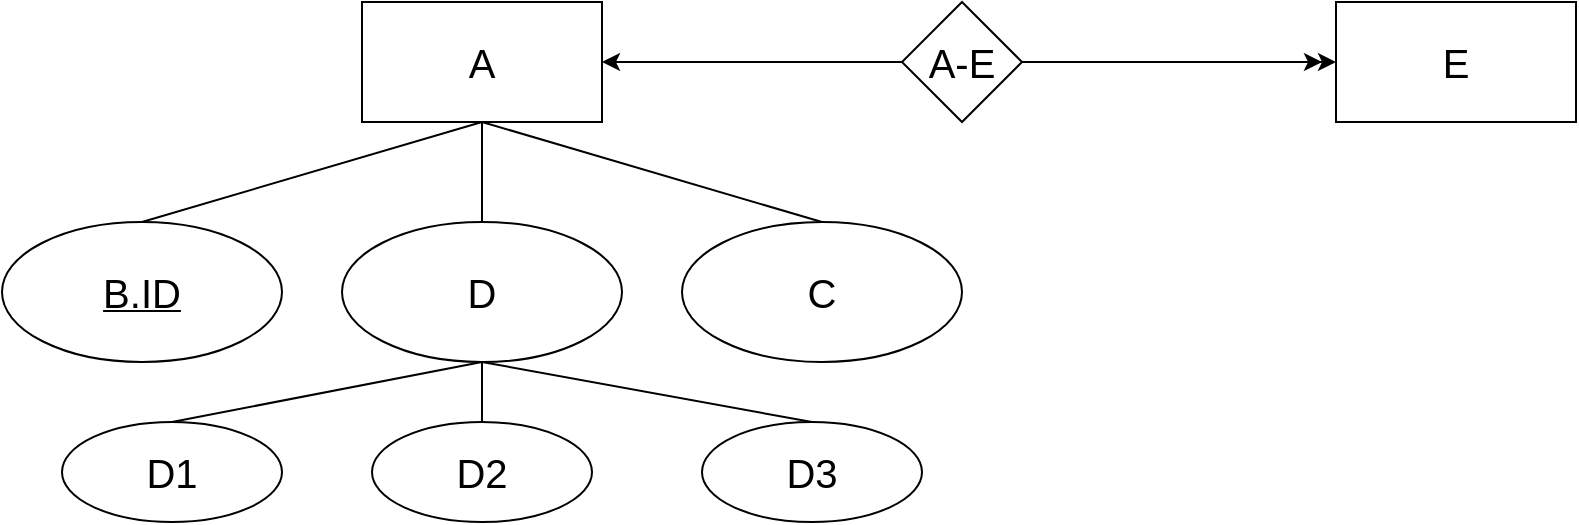 <mxfile version="26.1.0">
  <diagram name="1 oldal" id="Lfw7uH7mR_dwtOn-PWIH">
    <mxGraphModel dx="1400" dy="744" grid="1" gridSize="10" guides="1" tooltips="1" connect="1" arrows="1" fold="1" page="1" pageScale="1" pageWidth="827" pageHeight="1169" math="0" shadow="0">
      <root>
        <mxCell id="0" />
        <mxCell id="1" parent="0" />
        <mxCell id="7MCUvtR1y5PKWnJzMDMS-5" value="&lt;font style=&quot;font-size: 20px;&quot;&gt;A&lt;/font&gt;" style="rounded=0;whiteSpace=wrap;html=1;" vertex="1" parent="1">
          <mxGeometry x="340" y="210" width="120" height="60" as="geometry" />
        </mxCell>
        <mxCell id="7MCUvtR1y5PKWnJzMDMS-29" value="&lt;font style=&quot;font-size: 20px;&quot;&gt;E&lt;/font&gt;" style="rounded=0;whiteSpace=wrap;html=1;" vertex="1" parent="1">
          <mxGeometry x="827" y="210" width="120" height="60" as="geometry" />
        </mxCell>
        <mxCell id="7MCUvtR1y5PKWnJzMDMS-43" value="" style="endArrow=classic;startArrow=classic;html=1;rounded=0;entryX=1;entryY=0.5;entryDx=0;entryDy=0;exitX=0;exitY=0.5;exitDx=0;exitDy=0;" edge="1" parent="1" source="7MCUvtR1y5PKWnJzMDMS-29" target="7MCUvtR1y5PKWnJzMDMS-5">
          <mxGeometry width="50" height="50" relative="1" as="geometry">
            <mxPoint x="710" y="239.47" as="sourcePoint" />
            <mxPoint x="610" y="239.47" as="targetPoint" />
          </mxGeometry>
        </mxCell>
        <mxCell id="7MCUvtR1y5PKWnJzMDMS-44" value="&lt;font style=&quot;font-size: 20px;&quot;&gt;A-E&lt;/font&gt;" style="rhombus;whiteSpace=wrap;html=1;" vertex="1" parent="1">
          <mxGeometry x="610" y="210" width="60" height="60" as="geometry" />
        </mxCell>
        <mxCell id="7MCUvtR1y5PKWnJzMDMS-45" value="&lt;u&gt;&lt;font style=&quot;font-size: 20px;&quot;&gt;B.ID&lt;/font&gt;&lt;/u&gt;" style="ellipse;whiteSpace=wrap;html=1;" vertex="1" parent="1">
          <mxGeometry x="160" y="320" width="140" height="70" as="geometry" />
        </mxCell>
        <mxCell id="7MCUvtR1y5PKWnJzMDMS-46" value="&lt;font style=&quot;font-size: 20px;&quot;&gt;D&lt;/font&gt;" style="ellipse;whiteSpace=wrap;html=1;" vertex="1" parent="1">
          <mxGeometry x="330" y="320" width="140" height="70" as="geometry" />
        </mxCell>
        <mxCell id="7MCUvtR1y5PKWnJzMDMS-47" value="&lt;font style=&quot;font-size: 20px;&quot;&gt;C&lt;/font&gt;" style="ellipse;whiteSpace=wrap;html=1;" vertex="1" parent="1">
          <mxGeometry x="500" y="320" width="140" height="70" as="geometry" />
        </mxCell>
        <mxCell id="7MCUvtR1y5PKWnJzMDMS-48" value="" style="endArrow=none;html=1;rounded=0;exitX=0.5;exitY=0;exitDx=0;exitDy=0;entryX=0.5;entryY=1;entryDx=0;entryDy=0;" edge="1" parent="1" source="7MCUvtR1y5PKWnJzMDMS-46" target="7MCUvtR1y5PKWnJzMDMS-5">
          <mxGeometry width="50" height="50" relative="1" as="geometry">
            <mxPoint x="480" y="280" as="sourcePoint" />
            <mxPoint x="530" y="230" as="targetPoint" />
          </mxGeometry>
        </mxCell>
        <mxCell id="7MCUvtR1y5PKWnJzMDMS-49" value="" style="endArrow=none;html=1;rounded=0;exitX=0.5;exitY=0;exitDx=0;exitDy=0;entryX=0.5;entryY=1;entryDx=0;entryDy=0;" edge="1" parent="1" source="7MCUvtR1y5PKWnJzMDMS-47" target="7MCUvtR1y5PKWnJzMDMS-5">
          <mxGeometry width="50" height="50" relative="1" as="geometry">
            <mxPoint x="410" y="330" as="sourcePoint" />
            <mxPoint x="410" y="280" as="targetPoint" />
          </mxGeometry>
        </mxCell>
        <mxCell id="7MCUvtR1y5PKWnJzMDMS-50" value="" style="endArrow=none;html=1;rounded=0;exitX=0.5;exitY=0;exitDx=0;exitDy=0;entryX=0.5;entryY=1;entryDx=0;entryDy=0;" edge="1" parent="1" source="7MCUvtR1y5PKWnJzMDMS-45" target="7MCUvtR1y5PKWnJzMDMS-5">
          <mxGeometry width="50" height="50" relative="1" as="geometry">
            <mxPoint x="420" y="340" as="sourcePoint" />
            <mxPoint x="420" y="290" as="targetPoint" />
          </mxGeometry>
        </mxCell>
        <mxCell id="7MCUvtR1y5PKWnJzMDMS-51" value="&lt;font style=&quot;font-size: 20px;&quot;&gt;D3&lt;/font&gt;" style="ellipse;whiteSpace=wrap;html=1;" vertex="1" parent="1">
          <mxGeometry x="510" y="420" width="110" height="50" as="geometry" />
        </mxCell>
        <mxCell id="7MCUvtR1y5PKWnJzMDMS-52" value="&lt;font style=&quot;font-size: 20px;&quot;&gt;D2&lt;/font&gt;" style="ellipse;whiteSpace=wrap;html=1;" vertex="1" parent="1">
          <mxGeometry x="345" y="420" width="110" height="50" as="geometry" />
        </mxCell>
        <mxCell id="7MCUvtR1y5PKWnJzMDMS-53" value="&lt;font style=&quot;font-size: 20px;&quot;&gt;D1&lt;/font&gt;" style="ellipse;whiteSpace=wrap;html=1;" vertex="1" parent="1">
          <mxGeometry x="190" y="420" width="110" height="50" as="geometry" />
        </mxCell>
        <mxCell id="7MCUvtR1y5PKWnJzMDMS-54" value="" style="endArrow=none;html=1;rounded=0;exitX=0.5;exitY=0;exitDx=0;exitDy=0;entryX=0.5;entryY=1;entryDx=0;entryDy=0;" edge="1" parent="1" source="7MCUvtR1y5PKWnJzMDMS-52" target="7MCUvtR1y5PKWnJzMDMS-46">
          <mxGeometry width="50" height="50" relative="1" as="geometry">
            <mxPoint x="410" y="430" as="sourcePoint" />
            <mxPoint x="400" y="390" as="targetPoint" />
          </mxGeometry>
        </mxCell>
        <mxCell id="7MCUvtR1y5PKWnJzMDMS-58" value="" style="endArrow=classic;html=1;rounded=0;exitX=1;exitY=0.5;exitDx=0;exitDy=0;" edge="1" parent="1" source="7MCUvtR1y5PKWnJzMDMS-44">
          <mxGeometry width="50" height="50" relative="1" as="geometry">
            <mxPoint x="720" y="400" as="sourcePoint" />
            <mxPoint x="820" y="240" as="targetPoint" />
          </mxGeometry>
        </mxCell>
        <mxCell id="7MCUvtR1y5PKWnJzMDMS-59" value="" style="endArrow=none;html=1;rounded=0;exitX=0.5;exitY=0;exitDx=0;exitDy=0;entryX=0.5;entryY=1;entryDx=0;entryDy=0;" edge="1" parent="1" source="7MCUvtR1y5PKWnJzMDMS-51" target="7MCUvtR1y5PKWnJzMDMS-46">
          <mxGeometry width="50" height="50" relative="1" as="geometry">
            <mxPoint x="410" y="430" as="sourcePoint" />
            <mxPoint x="409.52" y="390" as="targetPoint" />
          </mxGeometry>
        </mxCell>
        <mxCell id="7MCUvtR1y5PKWnJzMDMS-60" value="" style="endArrow=none;html=1;rounded=0;exitX=0.5;exitY=0;exitDx=0;exitDy=0;entryX=0.5;entryY=1;entryDx=0;entryDy=0;" edge="1" parent="1" source="7MCUvtR1y5PKWnJzMDMS-53" target="7MCUvtR1y5PKWnJzMDMS-46">
          <mxGeometry width="50" height="50" relative="1" as="geometry">
            <mxPoint x="420" y="440" as="sourcePoint" />
            <mxPoint x="400" y="390" as="targetPoint" />
          </mxGeometry>
        </mxCell>
      </root>
    </mxGraphModel>
  </diagram>
</mxfile>
